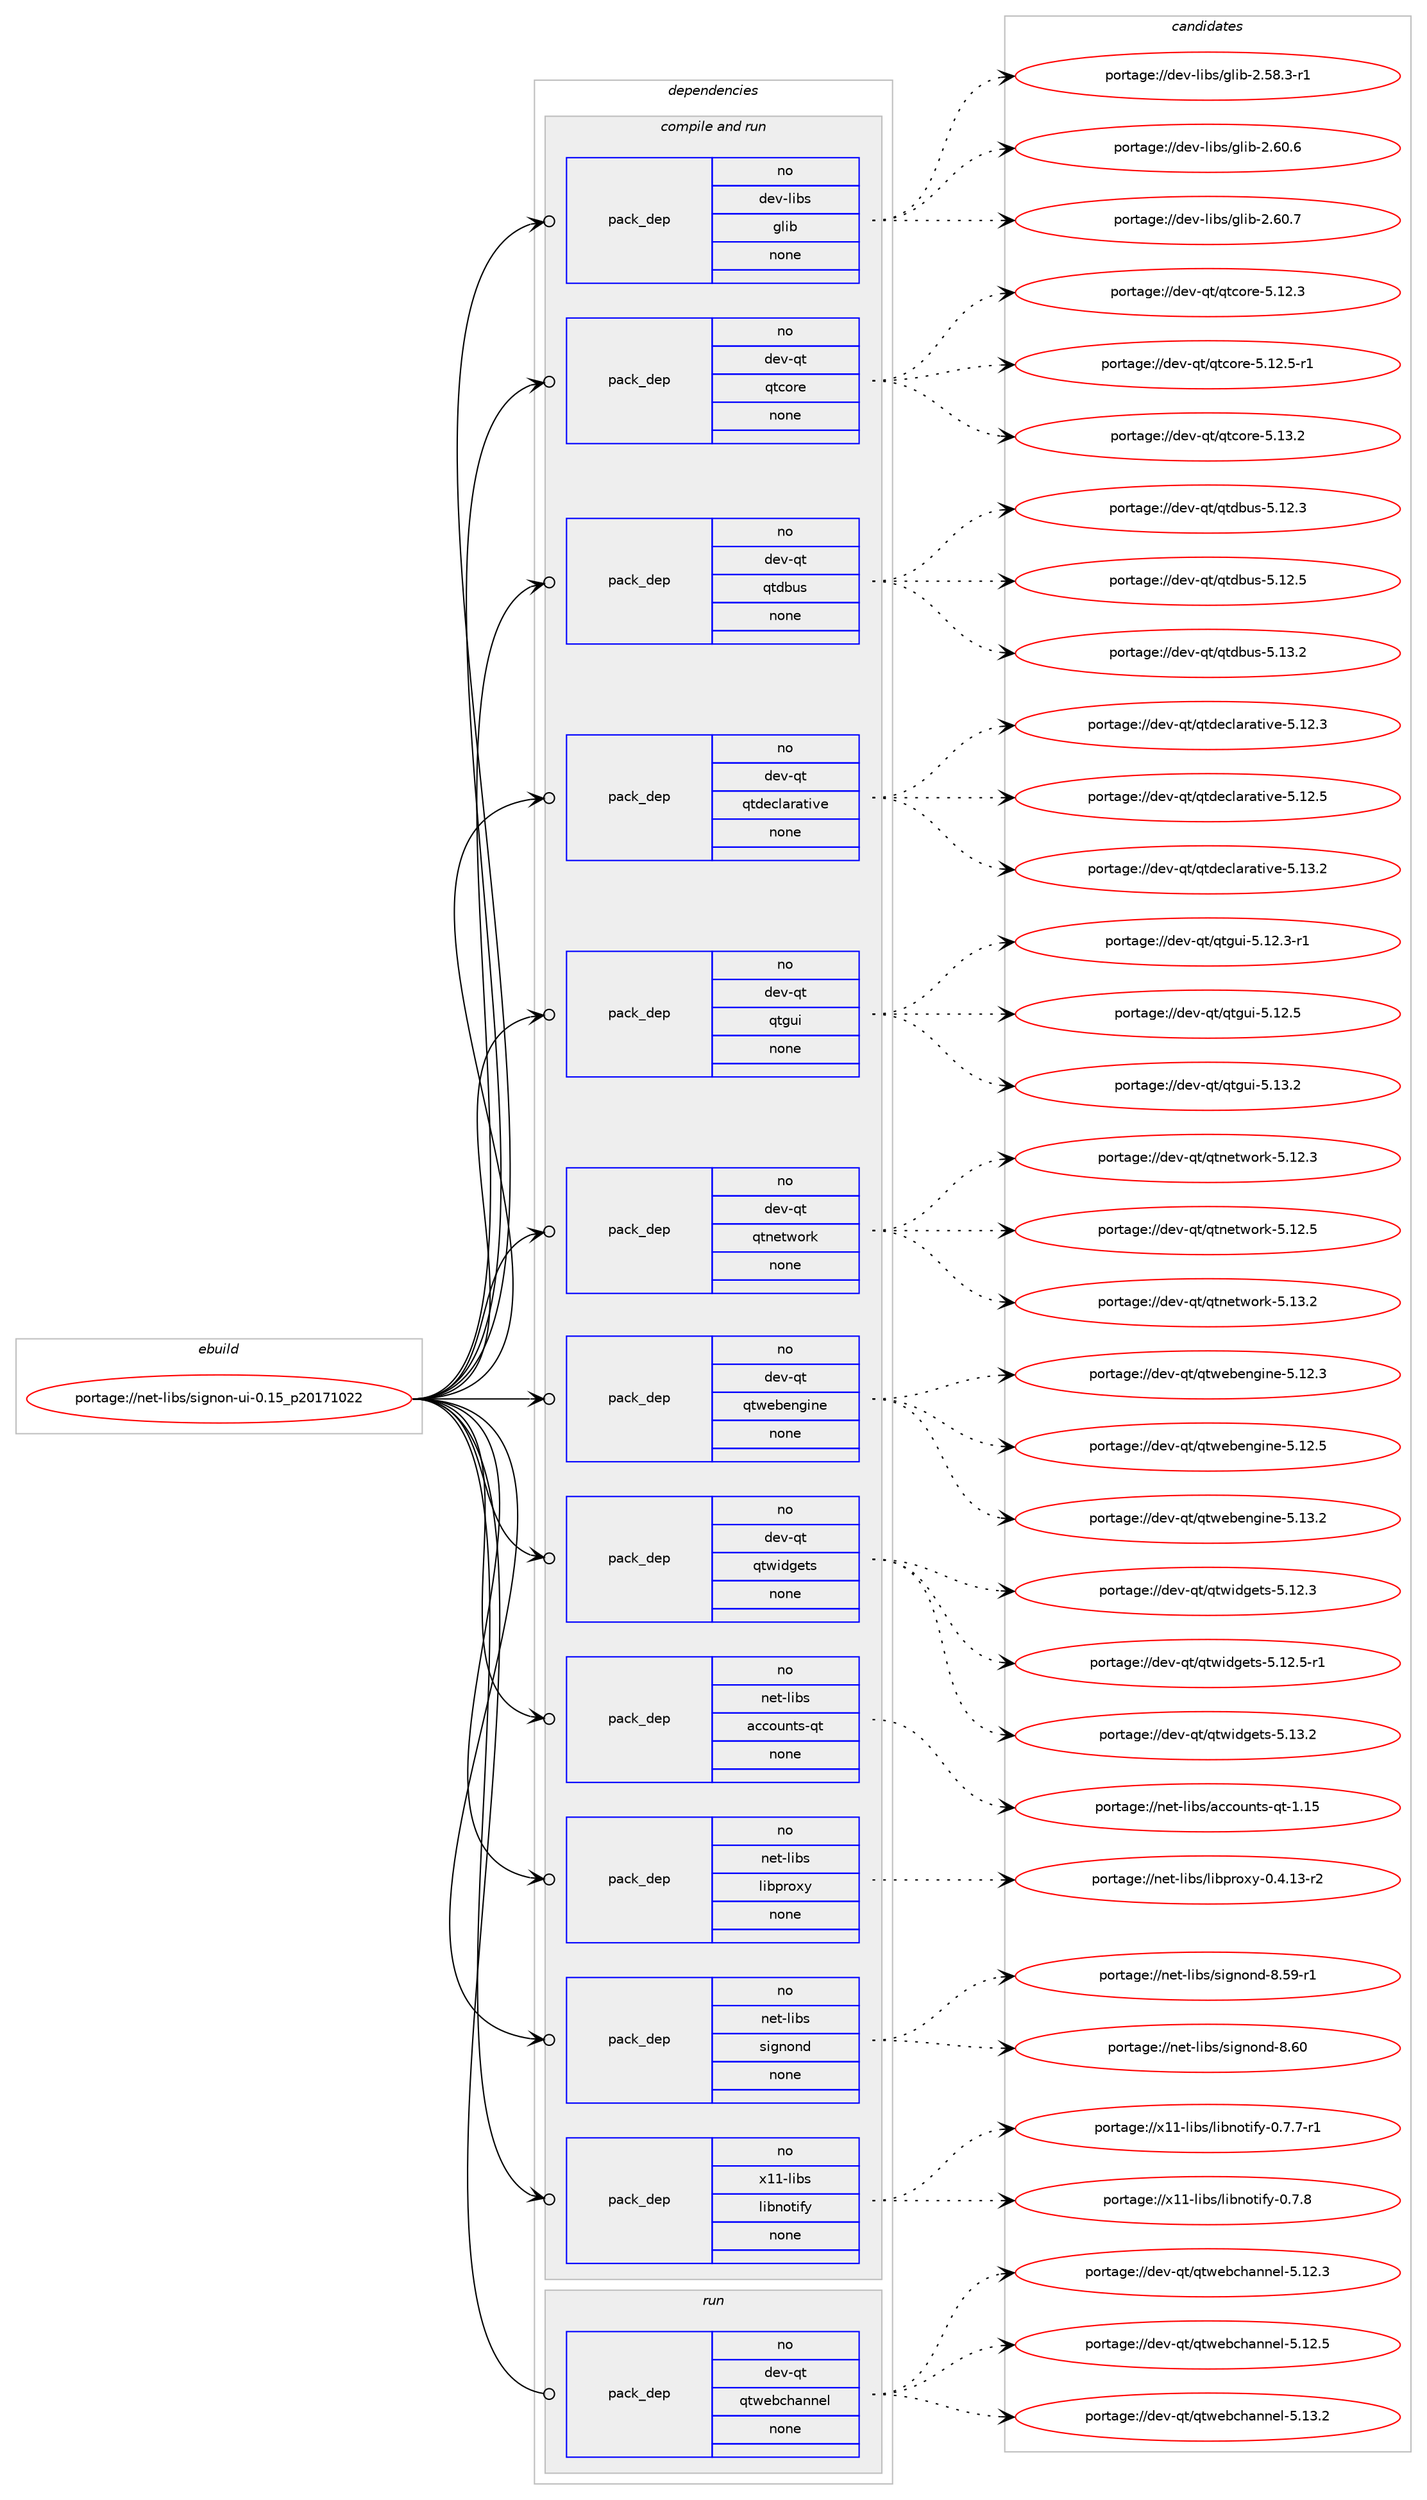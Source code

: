 digraph prolog {

# *************
# Graph options
# *************

newrank=true;
concentrate=true;
compound=true;
graph [rankdir=LR,fontname=Helvetica,fontsize=10,ranksep=1.5];#, ranksep=2.5, nodesep=0.2];
edge  [arrowhead=vee];
node  [fontname=Helvetica,fontsize=10];

# **********
# The ebuild
# **********

subgraph cluster_leftcol {
color=gray;
rank=same;
label=<<i>ebuild</i>>;
id [label="portage://net-libs/signon-ui-0.15_p20171022", color=red, width=4, href="../net-libs/signon-ui-0.15_p20171022.svg"];
}

# ****************
# The dependencies
# ****************

subgraph cluster_midcol {
color=gray;
label=<<i>dependencies</i>>;
subgraph cluster_compile {
fillcolor="#eeeeee";
style=filled;
label=<<i>compile</i>>;
}
subgraph cluster_compileandrun {
fillcolor="#eeeeee";
style=filled;
label=<<i>compile and run</i>>;
subgraph pack265223 {
dependency361819 [label=<<TABLE BORDER="0" CELLBORDER="1" CELLSPACING="0" CELLPADDING="4" WIDTH="220"><TR><TD ROWSPAN="6" CELLPADDING="30">pack_dep</TD></TR><TR><TD WIDTH="110">no</TD></TR><TR><TD>dev-libs</TD></TR><TR><TD>glib</TD></TR><TR><TD>none</TD></TR><TR><TD></TD></TR></TABLE>>, shape=none, color=blue];
}
id:e -> dependency361819:w [weight=20,style="solid",arrowhead="odotvee"];
subgraph pack265224 {
dependency361820 [label=<<TABLE BORDER="0" CELLBORDER="1" CELLSPACING="0" CELLPADDING="4" WIDTH="220"><TR><TD ROWSPAN="6" CELLPADDING="30">pack_dep</TD></TR><TR><TD WIDTH="110">no</TD></TR><TR><TD>dev-qt</TD></TR><TR><TD>qtcore</TD></TR><TR><TD>none</TD></TR><TR><TD></TD></TR></TABLE>>, shape=none, color=blue];
}
id:e -> dependency361820:w [weight=20,style="solid",arrowhead="odotvee"];
subgraph pack265225 {
dependency361821 [label=<<TABLE BORDER="0" CELLBORDER="1" CELLSPACING="0" CELLPADDING="4" WIDTH="220"><TR><TD ROWSPAN="6" CELLPADDING="30">pack_dep</TD></TR><TR><TD WIDTH="110">no</TD></TR><TR><TD>dev-qt</TD></TR><TR><TD>qtdbus</TD></TR><TR><TD>none</TD></TR><TR><TD></TD></TR></TABLE>>, shape=none, color=blue];
}
id:e -> dependency361821:w [weight=20,style="solid",arrowhead="odotvee"];
subgraph pack265226 {
dependency361822 [label=<<TABLE BORDER="0" CELLBORDER="1" CELLSPACING="0" CELLPADDING="4" WIDTH="220"><TR><TD ROWSPAN="6" CELLPADDING="30">pack_dep</TD></TR><TR><TD WIDTH="110">no</TD></TR><TR><TD>dev-qt</TD></TR><TR><TD>qtdeclarative</TD></TR><TR><TD>none</TD></TR><TR><TD></TD></TR></TABLE>>, shape=none, color=blue];
}
id:e -> dependency361822:w [weight=20,style="solid",arrowhead="odotvee"];
subgraph pack265227 {
dependency361823 [label=<<TABLE BORDER="0" CELLBORDER="1" CELLSPACING="0" CELLPADDING="4" WIDTH="220"><TR><TD ROWSPAN="6" CELLPADDING="30">pack_dep</TD></TR><TR><TD WIDTH="110">no</TD></TR><TR><TD>dev-qt</TD></TR><TR><TD>qtgui</TD></TR><TR><TD>none</TD></TR><TR><TD></TD></TR></TABLE>>, shape=none, color=blue];
}
id:e -> dependency361823:w [weight=20,style="solid",arrowhead="odotvee"];
subgraph pack265228 {
dependency361824 [label=<<TABLE BORDER="0" CELLBORDER="1" CELLSPACING="0" CELLPADDING="4" WIDTH="220"><TR><TD ROWSPAN="6" CELLPADDING="30">pack_dep</TD></TR><TR><TD WIDTH="110">no</TD></TR><TR><TD>dev-qt</TD></TR><TR><TD>qtnetwork</TD></TR><TR><TD>none</TD></TR><TR><TD></TD></TR></TABLE>>, shape=none, color=blue];
}
id:e -> dependency361824:w [weight=20,style="solid",arrowhead="odotvee"];
subgraph pack265229 {
dependency361825 [label=<<TABLE BORDER="0" CELLBORDER="1" CELLSPACING="0" CELLPADDING="4" WIDTH="220"><TR><TD ROWSPAN="6" CELLPADDING="30">pack_dep</TD></TR><TR><TD WIDTH="110">no</TD></TR><TR><TD>dev-qt</TD></TR><TR><TD>qtwebengine</TD></TR><TR><TD>none</TD></TR><TR><TD></TD></TR></TABLE>>, shape=none, color=blue];
}
id:e -> dependency361825:w [weight=20,style="solid",arrowhead="odotvee"];
subgraph pack265230 {
dependency361826 [label=<<TABLE BORDER="0" CELLBORDER="1" CELLSPACING="0" CELLPADDING="4" WIDTH="220"><TR><TD ROWSPAN="6" CELLPADDING="30">pack_dep</TD></TR><TR><TD WIDTH="110">no</TD></TR><TR><TD>dev-qt</TD></TR><TR><TD>qtwidgets</TD></TR><TR><TD>none</TD></TR><TR><TD></TD></TR></TABLE>>, shape=none, color=blue];
}
id:e -> dependency361826:w [weight=20,style="solid",arrowhead="odotvee"];
subgraph pack265231 {
dependency361827 [label=<<TABLE BORDER="0" CELLBORDER="1" CELLSPACING="0" CELLPADDING="4" WIDTH="220"><TR><TD ROWSPAN="6" CELLPADDING="30">pack_dep</TD></TR><TR><TD WIDTH="110">no</TD></TR><TR><TD>net-libs</TD></TR><TR><TD>accounts-qt</TD></TR><TR><TD>none</TD></TR><TR><TD></TD></TR></TABLE>>, shape=none, color=blue];
}
id:e -> dependency361827:w [weight=20,style="solid",arrowhead="odotvee"];
subgraph pack265232 {
dependency361828 [label=<<TABLE BORDER="0" CELLBORDER="1" CELLSPACING="0" CELLPADDING="4" WIDTH="220"><TR><TD ROWSPAN="6" CELLPADDING="30">pack_dep</TD></TR><TR><TD WIDTH="110">no</TD></TR><TR><TD>net-libs</TD></TR><TR><TD>libproxy</TD></TR><TR><TD>none</TD></TR><TR><TD></TD></TR></TABLE>>, shape=none, color=blue];
}
id:e -> dependency361828:w [weight=20,style="solid",arrowhead="odotvee"];
subgraph pack265233 {
dependency361829 [label=<<TABLE BORDER="0" CELLBORDER="1" CELLSPACING="0" CELLPADDING="4" WIDTH="220"><TR><TD ROWSPAN="6" CELLPADDING="30">pack_dep</TD></TR><TR><TD WIDTH="110">no</TD></TR><TR><TD>net-libs</TD></TR><TR><TD>signond</TD></TR><TR><TD>none</TD></TR><TR><TD></TD></TR></TABLE>>, shape=none, color=blue];
}
id:e -> dependency361829:w [weight=20,style="solid",arrowhead="odotvee"];
subgraph pack265234 {
dependency361830 [label=<<TABLE BORDER="0" CELLBORDER="1" CELLSPACING="0" CELLPADDING="4" WIDTH="220"><TR><TD ROWSPAN="6" CELLPADDING="30">pack_dep</TD></TR><TR><TD WIDTH="110">no</TD></TR><TR><TD>x11-libs</TD></TR><TR><TD>libnotify</TD></TR><TR><TD>none</TD></TR><TR><TD></TD></TR></TABLE>>, shape=none, color=blue];
}
id:e -> dependency361830:w [weight=20,style="solid",arrowhead="odotvee"];
}
subgraph cluster_run {
fillcolor="#eeeeee";
style=filled;
label=<<i>run</i>>;
subgraph pack265235 {
dependency361831 [label=<<TABLE BORDER="0" CELLBORDER="1" CELLSPACING="0" CELLPADDING="4" WIDTH="220"><TR><TD ROWSPAN="6" CELLPADDING="30">pack_dep</TD></TR><TR><TD WIDTH="110">no</TD></TR><TR><TD>dev-qt</TD></TR><TR><TD>qtwebchannel</TD></TR><TR><TD>none</TD></TR><TR><TD></TD></TR></TABLE>>, shape=none, color=blue];
}
id:e -> dependency361831:w [weight=20,style="solid",arrowhead="odot"];
}
}

# **************
# The candidates
# **************

subgraph cluster_choices {
rank=same;
color=gray;
label=<<i>candidates</i>>;

subgraph choice265223 {
color=black;
nodesep=1;
choiceportage10010111845108105981154710310810598455046535646514511449 [label="portage://dev-libs/glib-2.58.3-r1", color=red, width=4,href="../dev-libs/glib-2.58.3-r1.svg"];
choiceportage1001011184510810598115471031081059845504654484654 [label="portage://dev-libs/glib-2.60.6", color=red, width=4,href="../dev-libs/glib-2.60.6.svg"];
choiceportage1001011184510810598115471031081059845504654484655 [label="portage://dev-libs/glib-2.60.7", color=red, width=4,href="../dev-libs/glib-2.60.7.svg"];
dependency361819:e -> choiceportage10010111845108105981154710310810598455046535646514511449:w [style=dotted,weight="100"];
dependency361819:e -> choiceportage1001011184510810598115471031081059845504654484654:w [style=dotted,weight="100"];
dependency361819:e -> choiceportage1001011184510810598115471031081059845504654484655:w [style=dotted,weight="100"];
}
subgraph choice265224 {
color=black;
nodesep=1;
choiceportage10010111845113116471131169911111410145534649504651 [label="portage://dev-qt/qtcore-5.12.3", color=red, width=4,href="../dev-qt/qtcore-5.12.3.svg"];
choiceportage100101118451131164711311699111114101455346495046534511449 [label="portage://dev-qt/qtcore-5.12.5-r1", color=red, width=4,href="../dev-qt/qtcore-5.12.5-r1.svg"];
choiceportage10010111845113116471131169911111410145534649514650 [label="portage://dev-qt/qtcore-5.13.2", color=red, width=4,href="../dev-qt/qtcore-5.13.2.svg"];
dependency361820:e -> choiceportage10010111845113116471131169911111410145534649504651:w [style=dotted,weight="100"];
dependency361820:e -> choiceportage100101118451131164711311699111114101455346495046534511449:w [style=dotted,weight="100"];
dependency361820:e -> choiceportage10010111845113116471131169911111410145534649514650:w [style=dotted,weight="100"];
}
subgraph choice265225 {
color=black;
nodesep=1;
choiceportage10010111845113116471131161009811711545534649504651 [label="portage://dev-qt/qtdbus-5.12.3", color=red, width=4,href="../dev-qt/qtdbus-5.12.3.svg"];
choiceportage10010111845113116471131161009811711545534649504653 [label="portage://dev-qt/qtdbus-5.12.5", color=red, width=4,href="../dev-qt/qtdbus-5.12.5.svg"];
choiceportage10010111845113116471131161009811711545534649514650 [label="portage://dev-qt/qtdbus-5.13.2", color=red, width=4,href="../dev-qt/qtdbus-5.13.2.svg"];
dependency361821:e -> choiceportage10010111845113116471131161009811711545534649504651:w [style=dotted,weight="100"];
dependency361821:e -> choiceportage10010111845113116471131161009811711545534649504653:w [style=dotted,weight="100"];
dependency361821:e -> choiceportage10010111845113116471131161009811711545534649514650:w [style=dotted,weight="100"];
}
subgraph choice265226 {
color=black;
nodesep=1;
choiceportage100101118451131164711311610010199108971149711610511810145534649504651 [label="portage://dev-qt/qtdeclarative-5.12.3", color=red, width=4,href="../dev-qt/qtdeclarative-5.12.3.svg"];
choiceportage100101118451131164711311610010199108971149711610511810145534649504653 [label="portage://dev-qt/qtdeclarative-5.12.5", color=red, width=4,href="../dev-qt/qtdeclarative-5.12.5.svg"];
choiceportage100101118451131164711311610010199108971149711610511810145534649514650 [label="portage://dev-qt/qtdeclarative-5.13.2", color=red, width=4,href="../dev-qt/qtdeclarative-5.13.2.svg"];
dependency361822:e -> choiceportage100101118451131164711311610010199108971149711610511810145534649504651:w [style=dotted,weight="100"];
dependency361822:e -> choiceportage100101118451131164711311610010199108971149711610511810145534649504653:w [style=dotted,weight="100"];
dependency361822:e -> choiceportage100101118451131164711311610010199108971149711610511810145534649514650:w [style=dotted,weight="100"];
}
subgraph choice265227 {
color=black;
nodesep=1;
choiceportage1001011184511311647113116103117105455346495046514511449 [label="portage://dev-qt/qtgui-5.12.3-r1", color=red, width=4,href="../dev-qt/qtgui-5.12.3-r1.svg"];
choiceportage100101118451131164711311610311710545534649504653 [label="portage://dev-qt/qtgui-5.12.5", color=red, width=4,href="../dev-qt/qtgui-5.12.5.svg"];
choiceportage100101118451131164711311610311710545534649514650 [label="portage://dev-qt/qtgui-5.13.2", color=red, width=4,href="../dev-qt/qtgui-5.13.2.svg"];
dependency361823:e -> choiceportage1001011184511311647113116103117105455346495046514511449:w [style=dotted,weight="100"];
dependency361823:e -> choiceportage100101118451131164711311610311710545534649504653:w [style=dotted,weight="100"];
dependency361823:e -> choiceportage100101118451131164711311610311710545534649514650:w [style=dotted,weight="100"];
}
subgraph choice265228 {
color=black;
nodesep=1;
choiceportage100101118451131164711311611010111611911111410745534649504651 [label="portage://dev-qt/qtnetwork-5.12.3", color=red, width=4,href="../dev-qt/qtnetwork-5.12.3.svg"];
choiceportage100101118451131164711311611010111611911111410745534649504653 [label="portage://dev-qt/qtnetwork-5.12.5", color=red, width=4,href="../dev-qt/qtnetwork-5.12.5.svg"];
choiceportage100101118451131164711311611010111611911111410745534649514650 [label="portage://dev-qt/qtnetwork-5.13.2", color=red, width=4,href="../dev-qt/qtnetwork-5.13.2.svg"];
dependency361824:e -> choiceportage100101118451131164711311611010111611911111410745534649504651:w [style=dotted,weight="100"];
dependency361824:e -> choiceportage100101118451131164711311611010111611911111410745534649504653:w [style=dotted,weight="100"];
dependency361824:e -> choiceportage100101118451131164711311611010111611911111410745534649514650:w [style=dotted,weight="100"];
}
subgraph choice265229 {
color=black;
nodesep=1;
choiceportage10010111845113116471131161191019810111010310511010145534649504651 [label="portage://dev-qt/qtwebengine-5.12.3", color=red, width=4,href="../dev-qt/qtwebengine-5.12.3.svg"];
choiceportage10010111845113116471131161191019810111010310511010145534649504653 [label="portage://dev-qt/qtwebengine-5.12.5", color=red, width=4,href="../dev-qt/qtwebengine-5.12.5.svg"];
choiceportage10010111845113116471131161191019810111010310511010145534649514650 [label="portage://dev-qt/qtwebengine-5.13.2", color=red, width=4,href="../dev-qt/qtwebengine-5.13.2.svg"];
dependency361825:e -> choiceportage10010111845113116471131161191019810111010310511010145534649504651:w [style=dotted,weight="100"];
dependency361825:e -> choiceportage10010111845113116471131161191019810111010310511010145534649504653:w [style=dotted,weight="100"];
dependency361825:e -> choiceportage10010111845113116471131161191019810111010310511010145534649514650:w [style=dotted,weight="100"];
}
subgraph choice265230 {
color=black;
nodesep=1;
choiceportage100101118451131164711311611910510010310111611545534649504651 [label="portage://dev-qt/qtwidgets-5.12.3", color=red, width=4,href="../dev-qt/qtwidgets-5.12.3.svg"];
choiceportage1001011184511311647113116119105100103101116115455346495046534511449 [label="portage://dev-qt/qtwidgets-5.12.5-r1", color=red, width=4,href="../dev-qt/qtwidgets-5.12.5-r1.svg"];
choiceportage100101118451131164711311611910510010310111611545534649514650 [label="portage://dev-qt/qtwidgets-5.13.2", color=red, width=4,href="../dev-qt/qtwidgets-5.13.2.svg"];
dependency361826:e -> choiceportage100101118451131164711311611910510010310111611545534649504651:w [style=dotted,weight="100"];
dependency361826:e -> choiceportage1001011184511311647113116119105100103101116115455346495046534511449:w [style=dotted,weight="100"];
dependency361826:e -> choiceportage100101118451131164711311611910510010310111611545534649514650:w [style=dotted,weight="100"];
}
subgraph choice265231 {
color=black;
nodesep=1;
choiceportage110101116451081059811547979999111117110116115451131164549464953 [label="portage://net-libs/accounts-qt-1.15", color=red, width=4,href="../net-libs/accounts-qt-1.15.svg"];
dependency361827:e -> choiceportage110101116451081059811547979999111117110116115451131164549464953:w [style=dotted,weight="100"];
}
subgraph choice265232 {
color=black;
nodesep=1;
choiceportage11010111645108105981154710810598112114111120121454846524649514511450 [label="portage://net-libs/libproxy-0.4.13-r2", color=red, width=4,href="../net-libs/libproxy-0.4.13-r2.svg"];
dependency361828:e -> choiceportage11010111645108105981154710810598112114111120121454846524649514511450:w [style=dotted,weight="100"];
}
subgraph choice265233 {
color=black;
nodesep=1;
choiceportage11010111645108105981154711510510311011111010045564653574511449 [label="portage://net-libs/signond-8.59-r1", color=red, width=4,href="../net-libs/signond-8.59-r1.svg"];
choiceportage1101011164510810598115471151051031101111101004556465448 [label="portage://net-libs/signond-8.60", color=red, width=4,href="../net-libs/signond-8.60.svg"];
dependency361829:e -> choiceportage11010111645108105981154711510510311011111010045564653574511449:w [style=dotted,weight="100"];
dependency361829:e -> choiceportage1101011164510810598115471151051031101111101004556465448:w [style=dotted,weight="100"];
}
subgraph choice265234 {
color=black;
nodesep=1;
choiceportage1204949451081059811547108105981101111161051021214548465546554511449 [label="portage://x11-libs/libnotify-0.7.7-r1", color=red, width=4,href="../x11-libs/libnotify-0.7.7-r1.svg"];
choiceportage120494945108105981154710810598110111116105102121454846554656 [label="portage://x11-libs/libnotify-0.7.8", color=red, width=4,href="../x11-libs/libnotify-0.7.8.svg"];
dependency361830:e -> choiceportage1204949451081059811547108105981101111161051021214548465546554511449:w [style=dotted,weight="100"];
dependency361830:e -> choiceportage120494945108105981154710810598110111116105102121454846554656:w [style=dotted,weight="100"];
}
subgraph choice265235 {
color=black;
nodesep=1;
choiceportage100101118451131164711311611910198991049711011010110845534649504651 [label="portage://dev-qt/qtwebchannel-5.12.3", color=red, width=4,href="../dev-qt/qtwebchannel-5.12.3.svg"];
choiceportage100101118451131164711311611910198991049711011010110845534649504653 [label="portage://dev-qt/qtwebchannel-5.12.5", color=red, width=4,href="../dev-qt/qtwebchannel-5.12.5.svg"];
choiceportage100101118451131164711311611910198991049711011010110845534649514650 [label="portage://dev-qt/qtwebchannel-5.13.2", color=red, width=4,href="../dev-qt/qtwebchannel-5.13.2.svg"];
dependency361831:e -> choiceportage100101118451131164711311611910198991049711011010110845534649504651:w [style=dotted,weight="100"];
dependency361831:e -> choiceportage100101118451131164711311611910198991049711011010110845534649504653:w [style=dotted,weight="100"];
dependency361831:e -> choiceportage100101118451131164711311611910198991049711011010110845534649514650:w [style=dotted,weight="100"];
}
}

}

